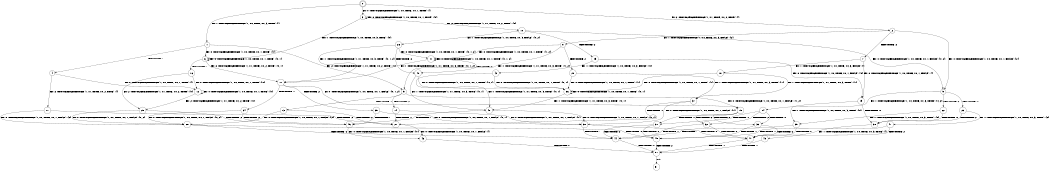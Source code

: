 digraph BCG {
size = "7, 10.5";
center = TRUE;
node [shape = circle];
0 [peripheries = 2];
0 -> 1 [label = "EX !1 !ATOMIC_EXCH_BRANCH (1, +0, TRUE, +0, 3, TRUE) !{}"];
0 -> 2 [label = "EX !2 !ATOMIC_EXCH_BRANCH (1, +1, TRUE, +0, 2, TRUE) !{}"];
0 -> 3 [label = "EX !0 !ATOMIC_EXCH_BRANCH (1, +0, TRUE, +0, 1, TRUE) !{}"];
1 -> 4 [label = "TERMINATE !1"];
1 -> 5 [label = "EX !2 !ATOMIC_EXCH_BRANCH (1, +1, TRUE, +0, 2, TRUE) !{1}"];
1 -> 6 [label = "EX !0 !ATOMIC_EXCH_BRANCH (1, +0, TRUE, +0, 1, TRUE) !{1}"];
2 -> 7 [label = "TERMINATE !2"];
2 -> 8 [label = "EX !1 !ATOMIC_EXCH_BRANCH (1, +0, TRUE, +0, 3, FALSE) !{2}"];
2 -> 9 [label = "EX !0 !ATOMIC_EXCH_BRANCH (1, +0, TRUE, +0, 1, FALSE) !{2}"];
3 -> 6 [label = "EX !1 !ATOMIC_EXCH_BRANCH (1, +0, TRUE, +0, 3, TRUE) !{0}"];
3 -> 10 [label = "EX !2 !ATOMIC_EXCH_BRANCH (1, +1, TRUE, +0, 2, TRUE) !{0}"];
3 -> 3 [label = "EX !0 !ATOMIC_EXCH_BRANCH (1, +0, TRUE, +0, 1, TRUE) !{0}"];
4 -> 11 [label = "EX !2 !ATOMIC_EXCH_BRANCH (1, +1, TRUE, +0, 2, TRUE) !{}"];
4 -> 12 [label = "EX !0 !ATOMIC_EXCH_BRANCH (1, +0, TRUE, +0, 1, TRUE) !{}"];
5 -> 13 [label = "TERMINATE !1"];
5 -> 14 [label = "TERMINATE !2"];
5 -> 15 [label = "EX !0 !ATOMIC_EXCH_BRANCH (1, +0, TRUE, +0, 1, FALSE) !{1, 2}"];
6 -> 16 [label = "TERMINATE !1"];
6 -> 17 [label = "EX !2 !ATOMIC_EXCH_BRANCH (1, +1, TRUE, +0, 2, TRUE) !{0, 1}"];
6 -> 6 [label = "EX !0 !ATOMIC_EXCH_BRANCH (1, +0, TRUE, +0, 1, TRUE) !{0, 1}"];
7 -> 18 [label = "EX !1 !ATOMIC_EXCH_BRANCH (1, +0, TRUE, +0, 3, FALSE) !{}"];
7 -> 19 [label = "EX !0 !ATOMIC_EXCH_BRANCH (1, +0, TRUE, +0, 1, FALSE) !{}"];
8 -> 20 [label = "TERMINATE !2"];
8 -> 21 [label = "EX !0 !ATOMIC_EXCH_BRANCH (1, +0, TRUE, +0, 1, TRUE) !{1, 2}"];
8 -> 5 [label = "EX !1 !ATOMIC_EXCH_BRANCH (1, +1, TRUE, +0, 3, TRUE) !{1, 2}"];
9 -> 22 [label = "TERMINATE !2"];
9 -> 23 [label = "TERMINATE !0"];
9 -> 24 [label = "EX !1 !ATOMIC_EXCH_BRANCH (1, +0, TRUE, +0, 3, TRUE) !{0, 2}"];
10 -> 25 [label = "TERMINATE !2"];
10 -> 26 [label = "EX !1 !ATOMIC_EXCH_BRANCH (1, +0, TRUE, +0, 3, FALSE) !{0, 2}"];
10 -> 9 [label = "EX !0 !ATOMIC_EXCH_BRANCH (1, +0, TRUE, +0, 1, FALSE) !{0, 2}"];
11 -> 27 [label = "TERMINATE !2"];
11 -> 28 [label = "EX !0 !ATOMIC_EXCH_BRANCH (1, +0, TRUE, +0, 1, FALSE) !{2}"];
12 -> 29 [label = "EX !2 !ATOMIC_EXCH_BRANCH (1, +1, TRUE, +0, 2, TRUE) !{0}"];
12 -> 12 [label = "EX !0 !ATOMIC_EXCH_BRANCH (1, +0, TRUE, +0, 1, TRUE) !{0}"];
13 -> 27 [label = "TERMINATE !2"];
13 -> 28 [label = "EX !0 !ATOMIC_EXCH_BRANCH (1, +0, TRUE, +0, 1, FALSE) !{2}"];
14 -> 27 [label = "TERMINATE !1"];
14 -> 30 [label = "EX !0 !ATOMIC_EXCH_BRANCH (1, +0, TRUE, +0, 1, FALSE) !{1}"];
15 -> 31 [label = "TERMINATE !1"];
15 -> 32 [label = "TERMINATE !2"];
15 -> 33 [label = "TERMINATE !0"];
16 -> 12 [label = "EX !0 !ATOMIC_EXCH_BRANCH (1, +0, TRUE, +0, 1, TRUE) !{0}"];
16 -> 29 [label = "EX !2 !ATOMIC_EXCH_BRANCH (1, +1, TRUE, +0, 2, TRUE) !{0}"];
17 -> 34 [label = "TERMINATE !1"];
17 -> 35 [label = "TERMINATE !2"];
17 -> 15 [label = "EX !0 !ATOMIC_EXCH_BRANCH (1, +0, TRUE, +0, 1, FALSE) !{0, 1, 2}"];
18 -> 36 [label = "EX !0 !ATOMIC_EXCH_BRANCH (1, +0, TRUE, +0, 1, TRUE) !{1}"];
18 -> 37 [label = "EX !1 !ATOMIC_EXCH_BRANCH (1, +1, TRUE, +0, 3, TRUE) !{1}"];
19 -> 38 [label = "TERMINATE !0"];
19 -> 39 [label = "EX !1 !ATOMIC_EXCH_BRANCH (1, +0, TRUE, +0, 3, TRUE) !{0}"];
20 -> 37 [label = "EX !1 !ATOMIC_EXCH_BRANCH (1, +1, TRUE, +0, 3, TRUE) !{1}"];
20 -> 36 [label = "EX !0 !ATOMIC_EXCH_BRANCH (1, +0, TRUE, +0, 1, TRUE) !{1}"];
21 -> 40 [label = "TERMINATE !2"];
21 -> 17 [label = "EX !1 !ATOMIC_EXCH_BRANCH (1, +1, TRUE, +0, 3, TRUE) !{0, 1, 2}"];
21 -> 21 [label = "EX !0 !ATOMIC_EXCH_BRANCH (1, +0, TRUE, +0, 1, TRUE) !{0, 1, 2}"];
22 -> 38 [label = "TERMINATE !0"];
22 -> 39 [label = "EX !1 !ATOMIC_EXCH_BRANCH (1, +0, TRUE, +0, 3, TRUE) !{0}"];
23 -> 38 [label = "TERMINATE !2"];
23 -> 41 [label = "EX !1 !ATOMIC_EXCH_BRANCH (1, +0, TRUE, +0, 3, TRUE) !{2}"];
24 -> 31 [label = "TERMINATE !1"];
24 -> 32 [label = "TERMINATE !2"];
24 -> 33 [label = "TERMINATE !0"];
25 -> 19 [label = "EX !0 !ATOMIC_EXCH_BRANCH (1, +0, TRUE, +0, 1, FALSE) !{0}"];
25 -> 42 [label = "EX !1 !ATOMIC_EXCH_BRANCH (1, +0, TRUE, +0, 3, FALSE) !{0}"];
26 -> 40 [label = "TERMINATE !2"];
26 -> 17 [label = "EX !1 !ATOMIC_EXCH_BRANCH (1, +1, TRUE, +0, 3, TRUE) !{0, 1, 2}"];
26 -> 21 [label = "EX !0 !ATOMIC_EXCH_BRANCH (1, +0, TRUE, +0, 1, TRUE) !{0, 1, 2}"];
27 -> 43 [label = "EX !0 !ATOMIC_EXCH_BRANCH (1, +0, TRUE, +0, 1, FALSE) !{}"];
28 -> 44 [label = "TERMINATE !2"];
28 -> 45 [label = "TERMINATE !0"];
29 -> 46 [label = "TERMINATE !2"];
29 -> 28 [label = "EX !0 !ATOMIC_EXCH_BRANCH (1, +0, TRUE, +0, 1, FALSE) !{0, 2}"];
30 -> 44 [label = "TERMINATE !1"];
30 -> 47 [label = "TERMINATE !0"];
31 -> 44 [label = "TERMINATE !2"];
31 -> 45 [label = "TERMINATE !0"];
32 -> 44 [label = "TERMINATE !1"];
32 -> 47 [label = "TERMINATE !0"];
33 -> 45 [label = "TERMINATE !1"];
33 -> 47 [label = "TERMINATE !2"];
34 -> 28 [label = "EX !0 !ATOMIC_EXCH_BRANCH (1, +0, TRUE, +0, 1, FALSE) !{0, 2}"];
34 -> 46 [label = "TERMINATE !2"];
35 -> 30 [label = "EX !0 !ATOMIC_EXCH_BRANCH (1, +0, TRUE, +0, 1, FALSE) !{0, 1}"];
35 -> 46 [label = "TERMINATE !1"];
36 -> 48 [label = "EX !1 !ATOMIC_EXCH_BRANCH (1, +1, TRUE, +0, 3, TRUE) !{0, 1}"];
36 -> 36 [label = "EX !0 !ATOMIC_EXCH_BRANCH (1, +0, TRUE, +0, 1, TRUE) !{0, 1}"];
37 -> 27 [label = "TERMINATE !1"];
37 -> 30 [label = "EX !0 !ATOMIC_EXCH_BRANCH (1, +0, TRUE, +0, 1, FALSE) !{1}"];
38 -> 49 [label = "EX !1 !ATOMIC_EXCH_BRANCH (1, +0, TRUE, +0, 3, TRUE) !{}"];
39 -> 44 [label = "TERMINATE !1"];
39 -> 47 [label = "TERMINATE !0"];
40 -> 48 [label = "EX !1 !ATOMIC_EXCH_BRANCH (1, +1, TRUE, +0, 3, TRUE) !{0, 1}"];
40 -> 36 [label = "EX !0 !ATOMIC_EXCH_BRANCH (1, +0, TRUE, +0, 1, TRUE) !{0, 1}"];
41 -> 45 [label = "TERMINATE !1"];
41 -> 47 [label = "TERMINATE !2"];
42 -> 48 [label = "EX !1 !ATOMIC_EXCH_BRANCH (1, +1, TRUE, +0, 3, TRUE) !{0, 1}"];
42 -> 36 [label = "EX !0 !ATOMIC_EXCH_BRANCH (1, +0, TRUE, +0, 1, TRUE) !{0, 1}"];
43 -> 50 [label = "TERMINATE !0"];
44 -> 50 [label = "TERMINATE !0"];
45 -> 50 [label = "TERMINATE !2"];
46 -> 43 [label = "EX !0 !ATOMIC_EXCH_BRANCH (1, +0, TRUE, +0, 1, FALSE) !{0}"];
47 -> 50 [label = "TERMINATE !1"];
48 -> 46 [label = "TERMINATE !1"];
48 -> 30 [label = "EX !0 !ATOMIC_EXCH_BRANCH (1, +0, TRUE, +0, 1, FALSE) !{0, 1}"];
49 -> 50 [label = "TERMINATE !1"];
50 -> 51 [label = "exit"];
}
